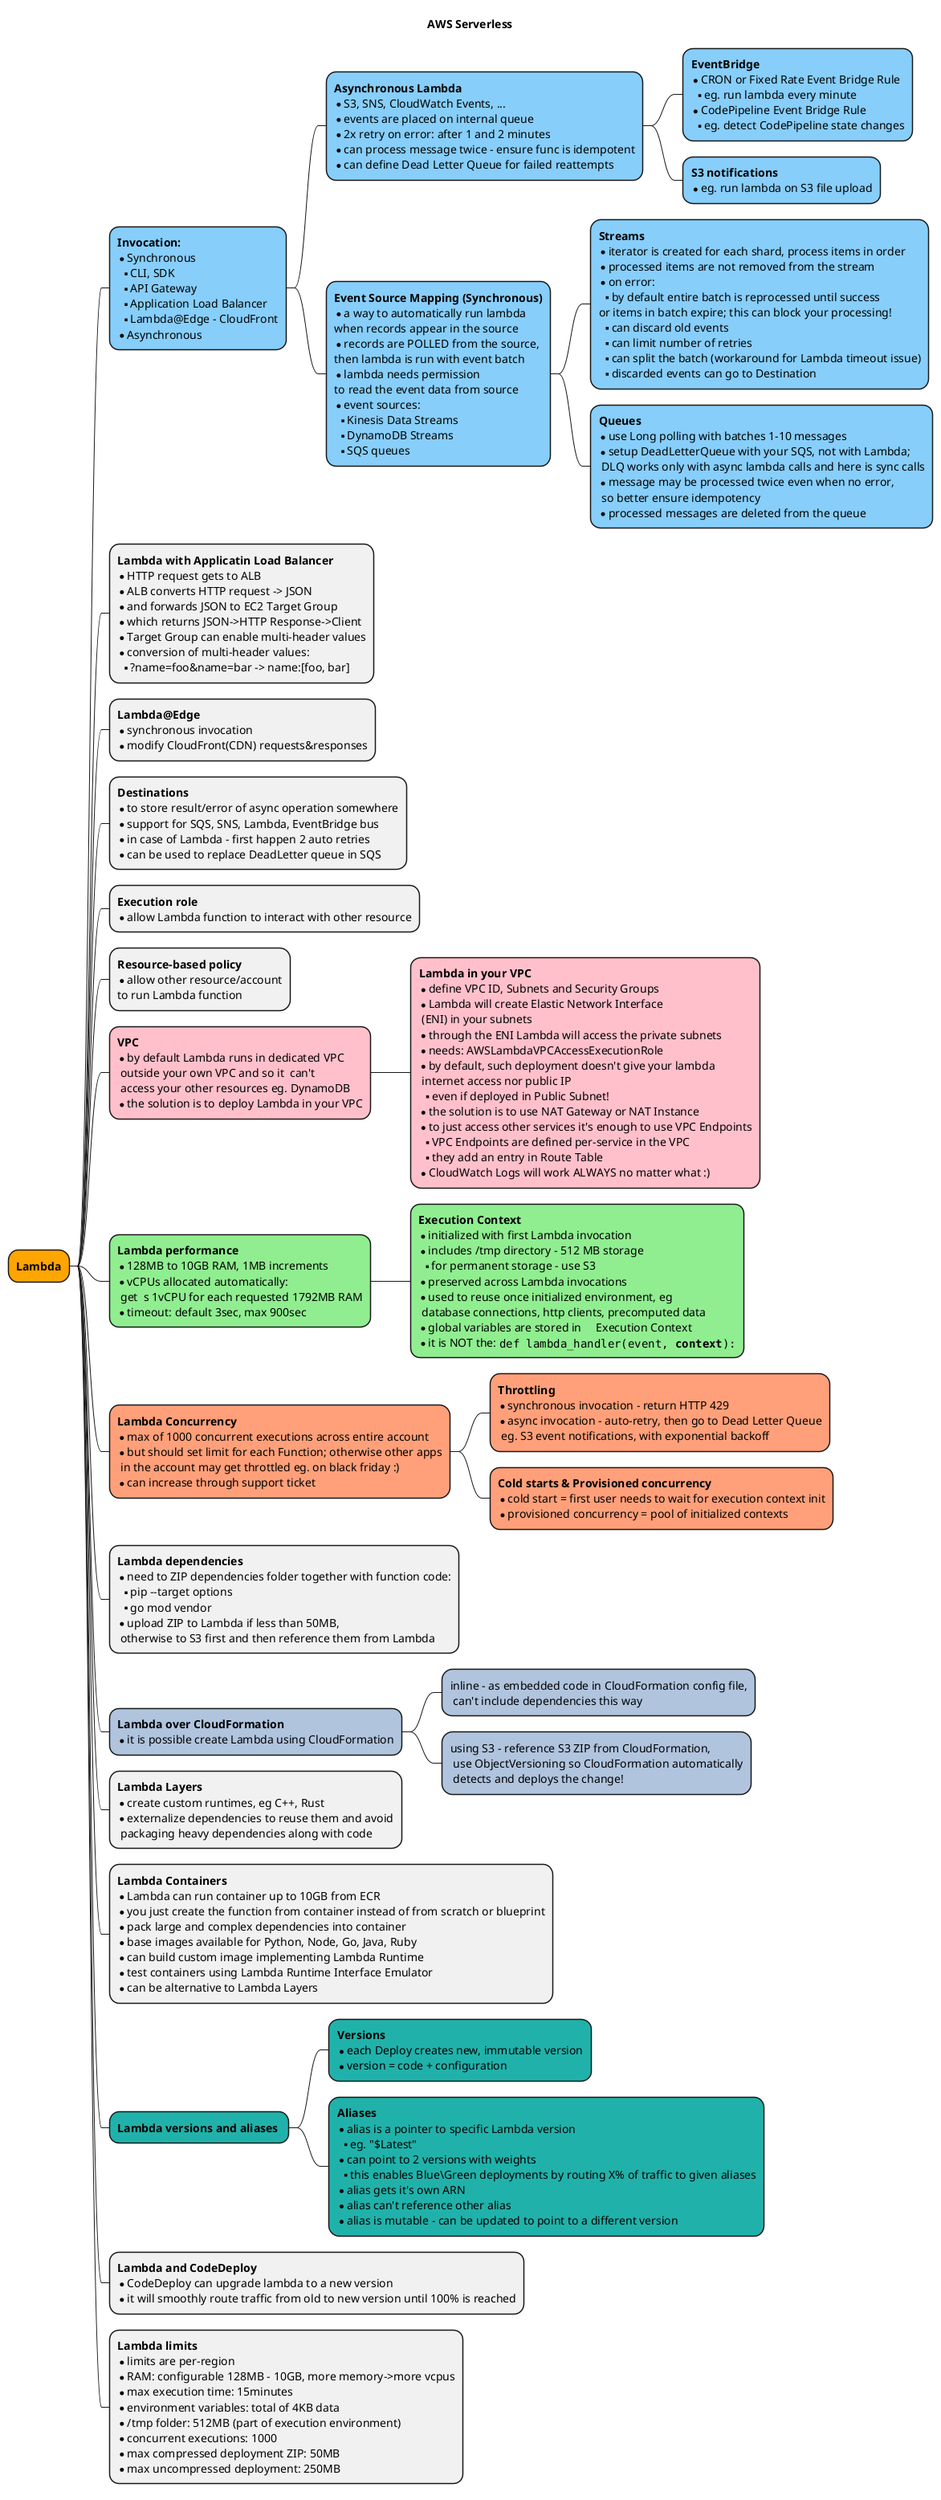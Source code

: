 @startmindmap 00-diagram

title AWS Serverless

<style>
mindmapDiagram {
  .vpc {
    BackgroundColor Pink
  }
  .orange {
    BackgroundColor orange
  }
  .invocation {
    BackgroundColor LightSkyBlue
  }
  .performance {
    BackgroundColor LightGreen
  }
  .concurrency {
    BackgroundColor LightSalmon
  }
  .cf {
    BackgroundColor LightSteelBlue
  }
  .versions {
    BackgroundColor LightSeaGreen
  }
}
</style>


*[#Orange] <b>Lambda
 * <b>Invocation:\n*Synchronous\n**CLI, SDK\n**API Gateway\n**Application Load Balancer\n**Lambda@Edge - CloudFront\n*Asynchronous <<invocation>>
  * <b>Asynchronous Lambda\n*S3, SNS, CloudWatch Events, ...\n*events are placed on internal queue\n*2x retry on error: after 1 and 2 minutes\n*can process message twice - ensure func is idempotent\n*can define Dead Letter Queue for failed reattempts <<invocation>>
   * <b>EventBridge\n*CRON or Fixed Rate Event Bridge Rule\n**eg. run lambda every minute\n*CodePipeline Event Bridge Rule\n**eg. detect CodePipeline state changes <<invocation>>
   * <b>S3 notifications\n*eg. run lambda on S3 file upload <<invocation>>
  * <b>Event Source Mapping (Synchronous)\n*a way to automatically run lambda\nwhen records appear in the source\n*records are POLLED from the source,\nthen lambda is run with event batch\n*lambda needs permission\nto read the event data from source\n*event sources:\n**Kinesis Data Streams\n**DynamoDB Streams\n**SQS queues <<invocation>>
   * <b>Streams\n*iterator is created for each shard, process items in order\n*processed items are not removed from the stream\n*on error:\n**by default entire batch is reprocessed until success\nor items in batch expire; this can block your processing!\n**can discard old events\n**can limit number of retries\n**can split the batch (workaround for Lambda timeout issue)\n**discarded events can go to Destination <<invocation>>
   * <b>Queues\n*use Long polling with batches 1-10 messages\n*setup DeadLetterQueue with your SQS, not with Lambda;\n DLQ works only with async lambda calls and here is sync calls\n*message may be processed twice even when no error,\n so better ensure idempotency\n*processed messages are deleted from the queue <<invocation>>
 * <b>Lambda with Applicatin Load Balancer\n*HTTP request gets to ALB\n*ALB converts HTTP request -> JSON\n*and forwards JSON to EC2 Target Group\n*which returns JSON->HTTP Response->Client\n*Target Group can enable multi-header values\n*conversion of multi-header values:\n**?name=foo&name=bar -> name:[foo, bar]
 * <b>Lambda@Edge\n*synchronous invocation\n*modify CloudFront(CDN) requests&responses
 * <b>Destinations\n*to store result/error of async operation somewhere\n*support for SQS, SNS, Lambda, EventBridge bus\n*in case of Lambda - first happen 2 auto retries\n*can be used to replace DeadLetter queue in SQS
 * <b>Execution role\n*allow Lambda function to interact with other resource
 * <b>Resource-based policy\n*allow other resource/account\nto run Lambda function 
 * <b>VPC\n*by default Lambda runs in dedicated VPC\n outside your own VPC and so it  can't\n access your other resources eg. DynamoDB\n*the solution is to deploy Lambda in your VPC <<vpc>>
  * <b>Lambda in your VPC\n*define VPC ID, Subnets and Security Groups\n*Lambda will create Elastic Network Interface\n (ENI) in your subnets\n*through the ENI Lambda will access the private subnets\n*needs: AWSLambdaVPCAccessExecutionRole\n*by default, such deployment doesn't give your lambda\n internet access nor public IP\n**even if deployed in Public Subnet!\n*the solution is to use NAT Gateway or NAT Instance\n*to just access other services it's enough to use VPC Endpoints\n**VPC Endpoints are defined per-service in the VPC\n**they add an entry in Route Table\n*CloudWatch Logs will work ALWAYS no matter what :) <<vpc>>
 * <b>Lambda performance\n*128MB to 10GB RAM, 1MB increments\n*vCPUs allocated automatically:\n get  s 1vCPU for each requested 1792MB RAM\n*timeout: default 3sec, max 900sec <<performance>>
  * <b>Execution Context\n*initialized with first Lambda invocation\n*includes /tmp directory - 512 MB storage\n**for permanent storage - use S3\n*preserved across Lambda invocations\n*used to reuse once initialized environment, eg\n database connections, http clients, precomputed data\n*global variables are stored in     Execution Context\n*it is NOT the: ""def lambda_handler(event, **context**):"" <<performance>>
 * <b>Lambda Concurrency\n*max of 1000 concurrent executions across entire account\n*but should set limit for each Function; otherwise other apps\n in the account may get throttled eg. on black friday :) \n*can increase through support ticket <<concurrency>>
  * <b>Throttling\n*synchronous invocation - return HTTP 429\n*async invocation - auto-retry, then go to Dead Letter Queue\n eg. S3 event notifications, with exponential backoff <<concurrency>>
  * <b>Cold starts & Provisioned concurrency\n*cold start = first user needs to wait for execution context init\n*provisioned concurrency = pool of initialized contexts <<concurrency>>
 * <b>Lambda dependencies\n*need to ZIP dependencies folder together with function code:\n**pip --target options\n**go mod vendor\n*upload ZIP to Lambda if less than 50MB,\n otherwise to S3 first and then reference them from Lambda
 * <b>Lambda over CloudFormation\n*it is possible create Lambda using CloudFormation <<cf>>
  * inline - as embedded code in CloudFormation config file,\n can't include dependencies this way <<cf>>
  * using S3 - reference S3 ZIP from CloudFormation,\n use ObjectVersioning so CloudFormation automatically\n detects and deploys the change!  <<cf>>
 * <b>Lambda Layers\n*create custom runtimes, eg C++, Rust\n*externalize dependencies to reuse them and avoid\n packaging heavy dependencies along with code
 * <b>Lambda Containers\n*Lambda can run container up to 10GB from ECR\n*you just create the function from container instead of from scratch or blueprint\n*pack large and complex dependencies into container\n*base images available for Python, Node, Go, Java, Ruby\n*can build custom image implementing Lambda Runtime\n*test containers using Lambda Runtime Interface Emulator\n*can be alternative to Lambda Layers
 * <b>Lambda versions and aliases <<versions>>
  * <b>Versions\n*each Deploy creates new, immutable version\n*version = code + configuration<<versions>>
  * <b>Aliases\n*alias is a pointer to specific Lambda version\n**eg. "$Latest"\n*can point to 2 versions with weights\n**this enables Blue\Green deployments by routing X% of traffic to given aliases\n*alias gets it's own ARN\n*alias can't reference other alias\n*alias is mutable - can be updated to point to a different version<<versions>>
 * <b>Lambda and CodeDeploy\n*CodeDeploy can upgrade lambda to a new version\n*it will smoothly route traffic from old to new version until 100% is reached
 * <b>Lambda limits\n*limits are per-region\n*RAM: configurable 128MB - 10GB, more memory->more vcpus\n*max execution time: 15minutes\n*environment variables: total of 4KB data\n*/tmp folder: 512MB (part of execution environment)\n*concurrent executions: 1000\n*max compressed deployment ZIP: 50MB\n*max uncompressed deployment: 250MB
@endmindmap
